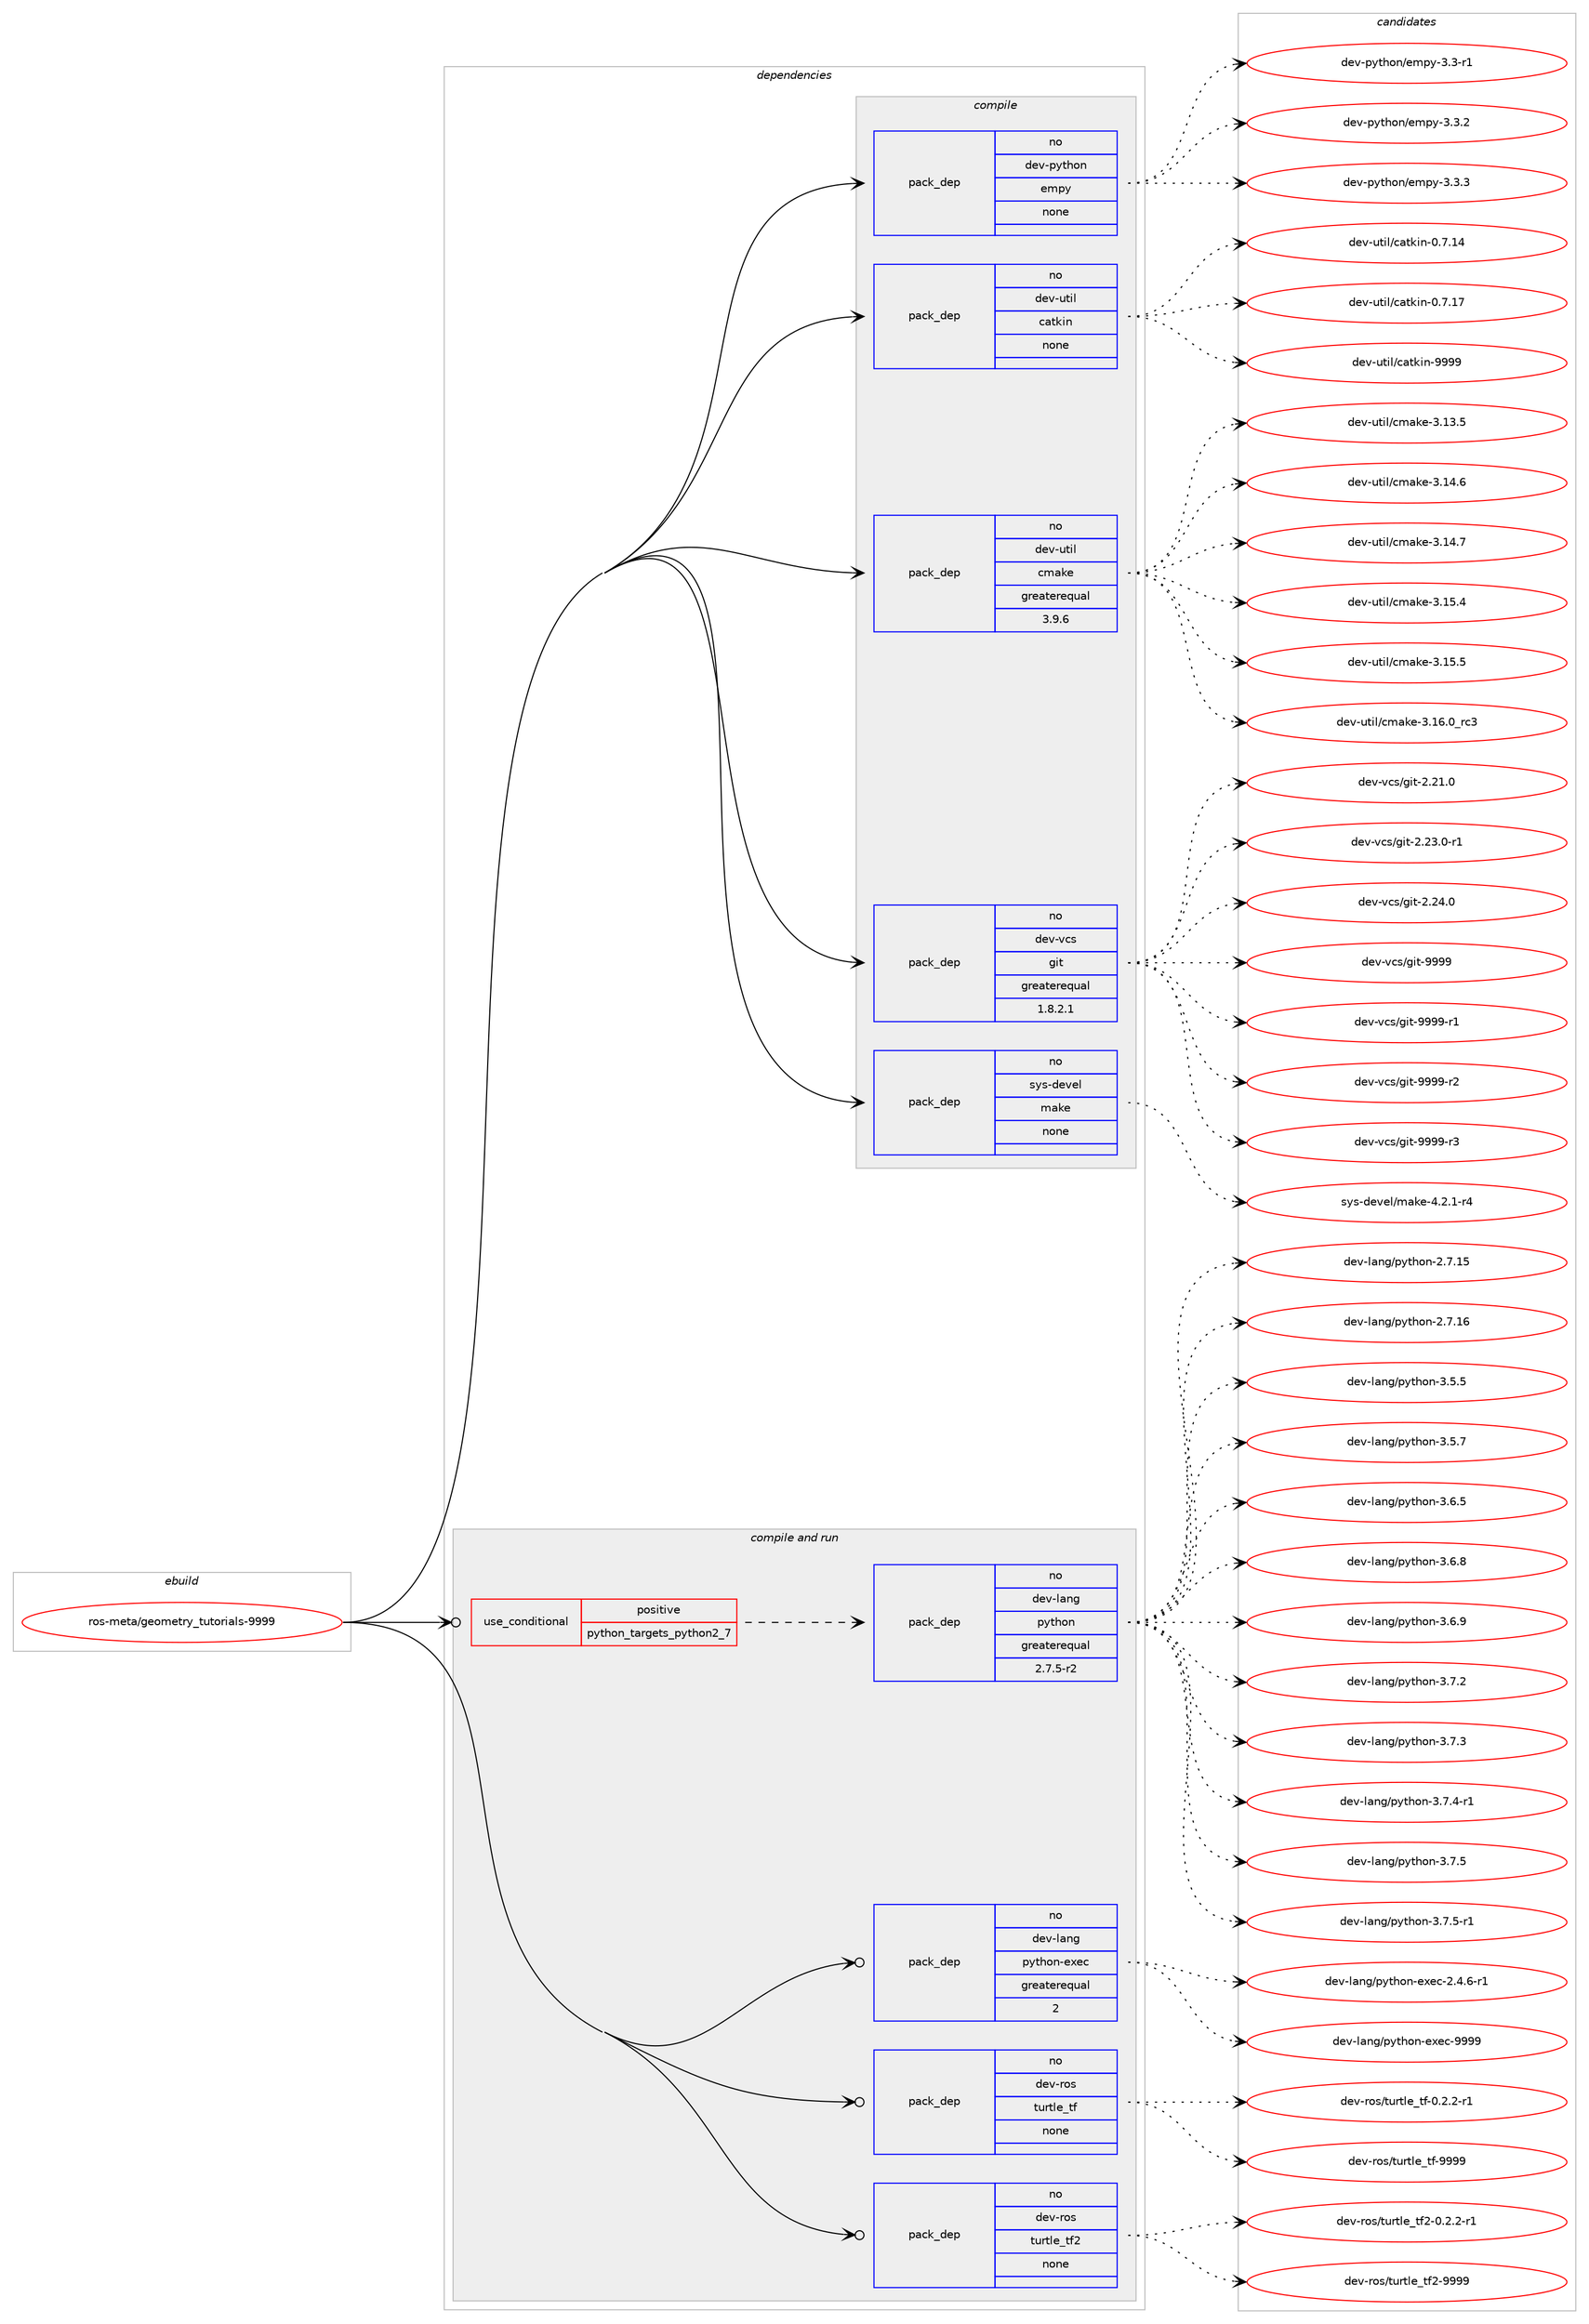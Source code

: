 digraph prolog {

# *************
# Graph options
# *************

newrank=true;
concentrate=true;
compound=true;
graph [rankdir=LR,fontname=Helvetica,fontsize=10,ranksep=1.5];#, ranksep=2.5, nodesep=0.2];
edge  [arrowhead=vee];
node  [fontname=Helvetica,fontsize=10];

# **********
# The ebuild
# **********

subgraph cluster_leftcol {
color=gray;
rank=same;
label=<<i>ebuild</i>>;
id [label="ros-meta/geometry_tutorials-9999", color=red, width=4, href="../ros-meta/geometry_tutorials-9999.svg"];
}

# ****************
# The dependencies
# ****************

subgraph cluster_midcol {
color=gray;
label=<<i>dependencies</i>>;
subgraph cluster_compile {
fillcolor="#eeeeee";
style=filled;
label=<<i>compile</i>>;
subgraph pack625464 {
dependency846764 [label=<<TABLE BORDER="0" CELLBORDER="1" CELLSPACING="0" CELLPADDING="4" WIDTH="220"><TR><TD ROWSPAN="6" CELLPADDING="30">pack_dep</TD></TR><TR><TD WIDTH="110">no</TD></TR><TR><TD>dev-python</TD></TR><TR><TD>empy</TD></TR><TR><TD>none</TD></TR><TR><TD></TD></TR></TABLE>>, shape=none, color=blue];
}
id:e -> dependency846764:w [weight=20,style="solid",arrowhead="vee"];
subgraph pack625465 {
dependency846765 [label=<<TABLE BORDER="0" CELLBORDER="1" CELLSPACING="0" CELLPADDING="4" WIDTH="220"><TR><TD ROWSPAN="6" CELLPADDING="30">pack_dep</TD></TR><TR><TD WIDTH="110">no</TD></TR><TR><TD>dev-util</TD></TR><TR><TD>catkin</TD></TR><TR><TD>none</TD></TR><TR><TD></TD></TR></TABLE>>, shape=none, color=blue];
}
id:e -> dependency846765:w [weight=20,style="solid",arrowhead="vee"];
subgraph pack625466 {
dependency846766 [label=<<TABLE BORDER="0" CELLBORDER="1" CELLSPACING="0" CELLPADDING="4" WIDTH="220"><TR><TD ROWSPAN="6" CELLPADDING="30">pack_dep</TD></TR><TR><TD WIDTH="110">no</TD></TR><TR><TD>dev-util</TD></TR><TR><TD>cmake</TD></TR><TR><TD>greaterequal</TD></TR><TR><TD>3.9.6</TD></TR></TABLE>>, shape=none, color=blue];
}
id:e -> dependency846766:w [weight=20,style="solid",arrowhead="vee"];
subgraph pack625467 {
dependency846767 [label=<<TABLE BORDER="0" CELLBORDER="1" CELLSPACING="0" CELLPADDING="4" WIDTH="220"><TR><TD ROWSPAN="6" CELLPADDING="30">pack_dep</TD></TR><TR><TD WIDTH="110">no</TD></TR><TR><TD>dev-vcs</TD></TR><TR><TD>git</TD></TR><TR><TD>greaterequal</TD></TR><TR><TD>1.8.2.1</TD></TR></TABLE>>, shape=none, color=blue];
}
id:e -> dependency846767:w [weight=20,style="solid",arrowhead="vee"];
subgraph pack625468 {
dependency846768 [label=<<TABLE BORDER="0" CELLBORDER="1" CELLSPACING="0" CELLPADDING="4" WIDTH="220"><TR><TD ROWSPAN="6" CELLPADDING="30">pack_dep</TD></TR><TR><TD WIDTH="110">no</TD></TR><TR><TD>sys-devel</TD></TR><TR><TD>make</TD></TR><TR><TD>none</TD></TR><TR><TD></TD></TR></TABLE>>, shape=none, color=blue];
}
id:e -> dependency846768:w [weight=20,style="solid",arrowhead="vee"];
}
subgraph cluster_compileandrun {
fillcolor="#eeeeee";
style=filled;
label=<<i>compile and run</i>>;
subgraph cond206366 {
dependency846769 [label=<<TABLE BORDER="0" CELLBORDER="1" CELLSPACING="0" CELLPADDING="4"><TR><TD ROWSPAN="3" CELLPADDING="10">use_conditional</TD></TR><TR><TD>positive</TD></TR><TR><TD>python_targets_python2_7</TD></TR></TABLE>>, shape=none, color=red];
subgraph pack625469 {
dependency846770 [label=<<TABLE BORDER="0" CELLBORDER="1" CELLSPACING="0" CELLPADDING="4" WIDTH="220"><TR><TD ROWSPAN="6" CELLPADDING="30">pack_dep</TD></TR><TR><TD WIDTH="110">no</TD></TR><TR><TD>dev-lang</TD></TR><TR><TD>python</TD></TR><TR><TD>greaterequal</TD></TR><TR><TD>2.7.5-r2</TD></TR></TABLE>>, shape=none, color=blue];
}
dependency846769:e -> dependency846770:w [weight=20,style="dashed",arrowhead="vee"];
}
id:e -> dependency846769:w [weight=20,style="solid",arrowhead="odotvee"];
subgraph pack625470 {
dependency846771 [label=<<TABLE BORDER="0" CELLBORDER="1" CELLSPACING="0" CELLPADDING="4" WIDTH="220"><TR><TD ROWSPAN="6" CELLPADDING="30">pack_dep</TD></TR><TR><TD WIDTH="110">no</TD></TR><TR><TD>dev-lang</TD></TR><TR><TD>python-exec</TD></TR><TR><TD>greaterequal</TD></TR><TR><TD>2</TD></TR></TABLE>>, shape=none, color=blue];
}
id:e -> dependency846771:w [weight=20,style="solid",arrowhead="odotvee"];
subgraph pack625471 {
dependency846772 [label=<<TABLE BORDER="0" CELLBORDER="1" CELLSPACING="0" CELLPADDING="4" WIDTH="220"><TR><TD ROWSPAN="6" CELLPADDING="30">pack_dep</TD></TR><TR><TD WIDTH="110">no</TD></TR><TR><TD>dev-ros</TD></TR><TR><TD>turtle_tf</TD></TR><TR><TD>none</TD></TR><TR><TD></TD></TR></TABLE>>, shape=none, color=blue];
}
id:e -> dependency846772:w [weight=20,style="solid",arrowhead="odotvee"];
subgraph pack625472 {
dependency846773 [label=<<TABLE BORDER="0" CELLBORDER="1" CELLSPACING="0" CELLPADDING="4" WIDTH="220"><TR><TD ROWSPAN="6" CELLPADDING="30">pack_dep</TD></TR><TR><TD WIDTH="110">no</TD></TR><TR><TD>dev-ros</TD></TR><TR><TD>turtle_tf2</TD></TR><TR><TD>none</TD></TR><TR><TD></TD></TR></TABLE>>, shape=none, color=blue];
}
id:e -> dependency846773:w [weight=20,style="solid",arrowhead="odotvee"];
}
subgraph cluster_run {
fillcolor="#eeeeee";
style=filled;
label=<<i>run</i>>;
}
}

# **************
# The candidates
# **************

subgraph cluster_choices {
rank=same;
color=gray;
label=<<i>candidates</i>>;

subgraph choice625464 {
color=black;
nodesep=1;
choice1001011184511212111610411111047101109112121455146514511449 [label="dev-python/empy-3.3-r1", color=red, width=4,href="../dev-python/empy-3.3-r1.svg"];
choice1001011184511212111610411111047101109112121455146514650 [label="dev-python/empy-3.3.2", color=red, width=4,href="../dev-python/empy-3.3.2.svg"];
choice1001011184511212111610411111047101109112121455146514651 [label="dev-python/empy-3.3.3", color=red, width=4,href="../dev-python/empy-3.3.3.svg"];
dependency846764:e -> choice1001011184511212111610411111047101109112121455146514511449:w [style=dotted,weight="100"];
dependency846764:e -> choice1001011184511212111610411111047101109112121455146514650:w [style=dotted,weight="100"];
dependency846764:e -> choice1001011184511212111610411111047101109112121455146514651:w [style=dotted,weight="100"];
}
subgraph choice625465 {
color=black;
nodesep=1;
choice1001011184511711610510847999711610710511045484655464952 [label="dev-util/catkin-0.7.14", color=red, width=4,href="../dev-util/catkin-0.7.14.svg"];
choice1001011184511711610510847999711610710511045484655464955 [label="dev-util/catkin-0.7.17", color=red, width=4,href="../dev-util/catkin-0.7.17.svg"];
choice100101118451171161051084799971161071051104557575757 [label="dev-util/catkin-9999", color=red, width=4,href="../dev-util/catkin-9999.svg"];
dependency846765:e -> choice1001011184511711610510847999711610710511045484655464952:w [style=dotted,weight="100"];
dependency846765:e -> choice1001011184511711610510847999711610710511045484655464955:w [style=dotted,weight="100"];
dependency846765:e -> choice100101118451171161051084799971161071051104557575757:w [style=dotted,weight="100"];
}
subgraph choice625466 {
color=black;
nodesep=1;
choice1001011184511711610510847991099710710145514649514653 [label="dev-util/cmake-3.13.5", color=red, width=4,href="../dev-util/cmake-3.13.5.svg"];
choice1001011184511711610510847991099710710145514649524654 [label="dev-util/cmake-3.14.6", color=red, width=4,href="../dev-util/cmake-3.14.6.svg"];
choice1001011184511711610510847991099710710145514649524655 [label="dev-util/cmake-3.14.7", color=red, width=4,href="../dev-util/cmake-3.14.7.svg"];
choice1001011184511711610510847991099710710145514649534652 [label="dev-util/cmake-3.15.4", color=red, width=4,href="../dev-util/cmake-3.15.4.svg"];
choice1001011184511711610510847991099710710145514649534653 [label="dev-util/cmake-3.15.5", color=red, width=4,href="../dev-util/cmake-3.15.5.svg"];
choice1001011184511711610510847991099710710145514649544648951149951 [label="dev-util/cmake-3.16.0_rc3", color=red, width=4,href="../dev-util/cmake-3.16.0_rc3.svg"];
dependency846766:e -> choice1001011184511711610510847991099710710145514649514653:w [style=dotted,weight="100"];
dependency846766:e -> choice1001011184511711610510847991099710710145514649524654:w [style=dotted,weight="100"];
dependency846766:e -> choice1001011184511711610510847991099710710145514649524655:w [style=dotted,weight="100"];
dependency846766:e -> choice1001011184511711610510847991099710710145514649534652:w [style=dotted,weight="100"];
dependency846766:e -> choice1001011184511711610510847991099710710145514649534653:w [style=dotted,weight="100"];
dependency846766:e -> choice1001011184511711610510847991099710710145514649544648951149951:w [style=dotted,weight="100"];
}
subgraph choice625467 {
color=black;
nodesep=1;
choice10010111845118991154710310511645504650494648 [label="dev-vcs/git-2.21.0", color=red, width=4,href="../dev-vcs/git-2.21.0.svg"];
choice100101118451189911547103105116455046505146484511449 [label="dev-vcs/git-2.23.0-r1", color=red, width=4,href="../dev-vcs/git-2.23.0-r1.svg"];
choice10010111845118991154710310511645504650524648 [label="dev-vcs/git-2.24.0", color=red, width=4,href="../dev-vcs/git-2.24.0.svg"];
choice1001011184511899115471031051164557575757 [label="dev-vcs/git-9999", color=red, width=4,href="../dev-vcs/git-9999.svg"];
choice10010111845118991154710310511645575757574511449 [label="dev-vcs/git-9999-r1", color=red, width=4,href="../dev-vcs/git-9999-r1.svg"];
choice10010111845118991154710310511645575757574511450 [label="dev-vcs/git-9999-r2", color=red, width=4,href="../dev-vcs/git-9999-r2.svg"];
choice10010111845118991154710310511645575757574511451 [label="dev-vcs/git-9999-r3", color=red, width=4,href="../dev-vcs/git-9999-r3.svg"];
dependency846767:e -> choice10010111845118991154710310511645504650494648:w [style=dotted,weight="100"];
dependency846767:e -> choice100101118451189911547103105116455046505146484511449:w [style=dotted,weight="100"];
dependency846767:e -> choice10010111845118991154710310511645504650524648:w [style=dotted,weight="100"];
dependency846767:e -> choice1001011184511899115471031051164557575757:w [style=dotted,weight="100"];
dependency846767:e -> choice10010111845118991154710310511645575757574511449:w [style=dotted,weight="100"];
dependency846767:e -> choice10010111845118991154710310511645575757574511450:w [style=dotted,weight="100"];
dependency846767:e -> choice10010111845118991154710310511645575757574511451:w [style=dotted,weight="100"];
}
subgraph choice625468 {
color=black;
nodesep=1;
choice1151211154510010111810110847109971071014552465046494511452 [label="sys-devel/make-4.2.1-r4", color=red, width=4,href="../sys-devel/make-4.2.1-r4.svg"];
dependency846768:e -> choice1151211154510010111810110847109971071014552465046494511452:w [style=dotted,weight="100"];
}
subgraph choice625469 {
color=black;
nodesep=1;
choice10010111845108971101034711212111610411111045504655464953 [label="dev-lang/python-2.7.15", color=red, width=4,href="../dev-lang/python-2.7.15.svg"];
choice10010111845108971101034711212111610411111045504655464954 [label="dev-lang/python-2.7.16", color=red, width=4,href="../dev-lang/python-2.7.16.svg"];
choice100101118451089711010347112121116104111110455146534653 [label="dev-lang/python-3.5.5", color=red, width=4,href="../dev-lang/python-3.5.5.svg"];
choice100101118451089711010347112121116104111110455146534655 [label="dev-lang/python-3.5.7", color=red, width=4,href="../dev-lang/python-3.5.7.svg"];
choice100101118451089711010347112121116104111110455146544653 [label="dev-lang/python-3.6.5", color=red, width=4,href="../dev-lang/python-3.6.5.svg"];
choice100101118451089711010347112121116104111110455146544656 [label="dev-lang/python-3.6.8", color=red, width=4,href="../dev-lang/python-3.6.8.svg"];
choice100101118451089711010347112121116104111110455146544657 [label="dev-lang/python-3.6.9", color=red, width=4,href="../dev-lang/python-3.6.9.svg"];
choice100101118451089711010347112121116104111110455146554650 [label="dev-lang/python-3.7.2", color=red, width=4,href="../dev-lang/python-3.7.2.svg"];
choice100101118451089711010347112121116104111110455146554651 [label="dev-lang/python-3.7.3", color=red, width=4,href="../dev-lang/python-3.7.3.svg"];
choice1001011184510897110103471121211161041111104551465546524511449 [label="dev-lang/python-3.7.4-r1", color=red, width=4,href="../dev-lang/python-3.7.4-r1.svg"];
choice100101118451089711010347112121116104111110455146554653 [label="dev-lang/python-3.7.5", color=red, width=4,href="../dev-lang/python-3.7.5.svg"];
choice1001011184510897110103471121211161041111104551465546534511449 [label="dev-lang/python-3.7.5-r1", color=red, width=4,href="../dev-lang/python-3.7.5-r1.svg"];
dependency846770:e -> choice10010111845108971101034711212111610411111045504655464953:w [style=dotted,weight="100"];
dependency846770:e -> choice10010111845108971101034711212111610411111045504655464954:w [style=dotted,weight="100"];
dependency846770:e -> choice100101118451089711010347112121116104111110455146534653:w [style=dotted,weight="100"];
dependency846770:e -> choice100101118451089711010347112121116104111110455146534655:w [style=dotted,weight="100"];
dependency846770:e -> choice100101118451089711010347112121116104111110455146544653:w [style=dotted,weight="100"];
dependency846770:e -> choice100101118451089711010347112121116104111110455146544656:w [style=dotted,weight="100"];
dependency846770:e -> choice100101118451089711010347112121116104111110455146544657:w [style=dotted,weight="100"];
dependency846770:e -> choice100101118451089711010347112121116104111110455146554650:w [style=dotted,weight="100"];
dependency846770:e -> choice100101118451089711010347112121116104111110455146554651:w [style=dotted,weight="100"];
dependency846770:e -> choice1001011184510897110103471121211161041111104551465546524511449:w [style=dotted,weight="100"];
dependency846770:e -> choice100101118451089711010347112121116104111110455146554653:w [style=dotted,weight="100"];
dependency846770:e -> choice1001011184510897110103471121211161041111104551465546534511449:w [style=dotted,weight="100"];
}
subgraph choice625470 {
color=black;
nodesep=1;
choice10010111845108971101034711212111610411111045101120101994550465246544511449 [label="dev-lang/python-exec-2.4.6-r1", color=red, width=4,href="../dev-lang/python-exec-2.4.6-r1.svg"];
choice10010111845108971101034711212111610411111045101120101994557575757 [label="dev-lang/python-exec-9999", color=red, width=4,href="../dev-lang/python-exec-9999.svg"];
dependency846771:e -> choice10010111845108971101034711212111610411111045101120101994550465246544511449:w [style=dotted,weight="100"];
dependency846771:e -> choice10010111845108971101034711212111610411111045101120101994557575757:w [style=dotted,weight="100"];
}
subgraph choice625471 {
color=black;
nodesep=1;
choice1001011184511411111547116117114116108101951161024548465046504511449 [label="dev-ros/turtle_tf-0.2.2-r1", color=red, width=4,href="../dev-ros/turtle_tf-0.2.2-r1.svg"];
choice1001011184511411111547116117114116108101951161024557575757 [label="dev-ros/turtle_tf-9999", color=red, width=4,href="../dev-ros/turtle_tf-9999.svg"];
dependency846772:e -> choice1001011184511411111547116117114116108101951161024548465046504511449:w [style=dotted,weight="100"];
dependency846772:e -> choice1001011184511411111547116117114116108101951161024557575757:w [style=dotted,weight="100"];
}
subgraph choice625472 {
color=black;
nodesep=1;
choice100101118451141111154711611711411610810195116102504548465046504511449 [label="dev-ros/turtle_tf2-0.2.2-r1", color=red, width=4,href="../dev-ros/turtle_tf2-0.2.2-r1.svg"];
choice100101118451141111154711611711411610810195116102504557575757 [label="dev-ros/turtle_tf2-9999", color=red, width=4,href="../dev-ros/turtle_tf2-9999.svg"];
dependency846773:e -> choice100101118451141111154711611711411610810195116102504548465046504511449:w [style=dotted,weight="100"];
dependency846773:e -> choice100101118451141111154711611711411610810195116102504557575757:w [style=dotted,weight="100"];
}
}

}
